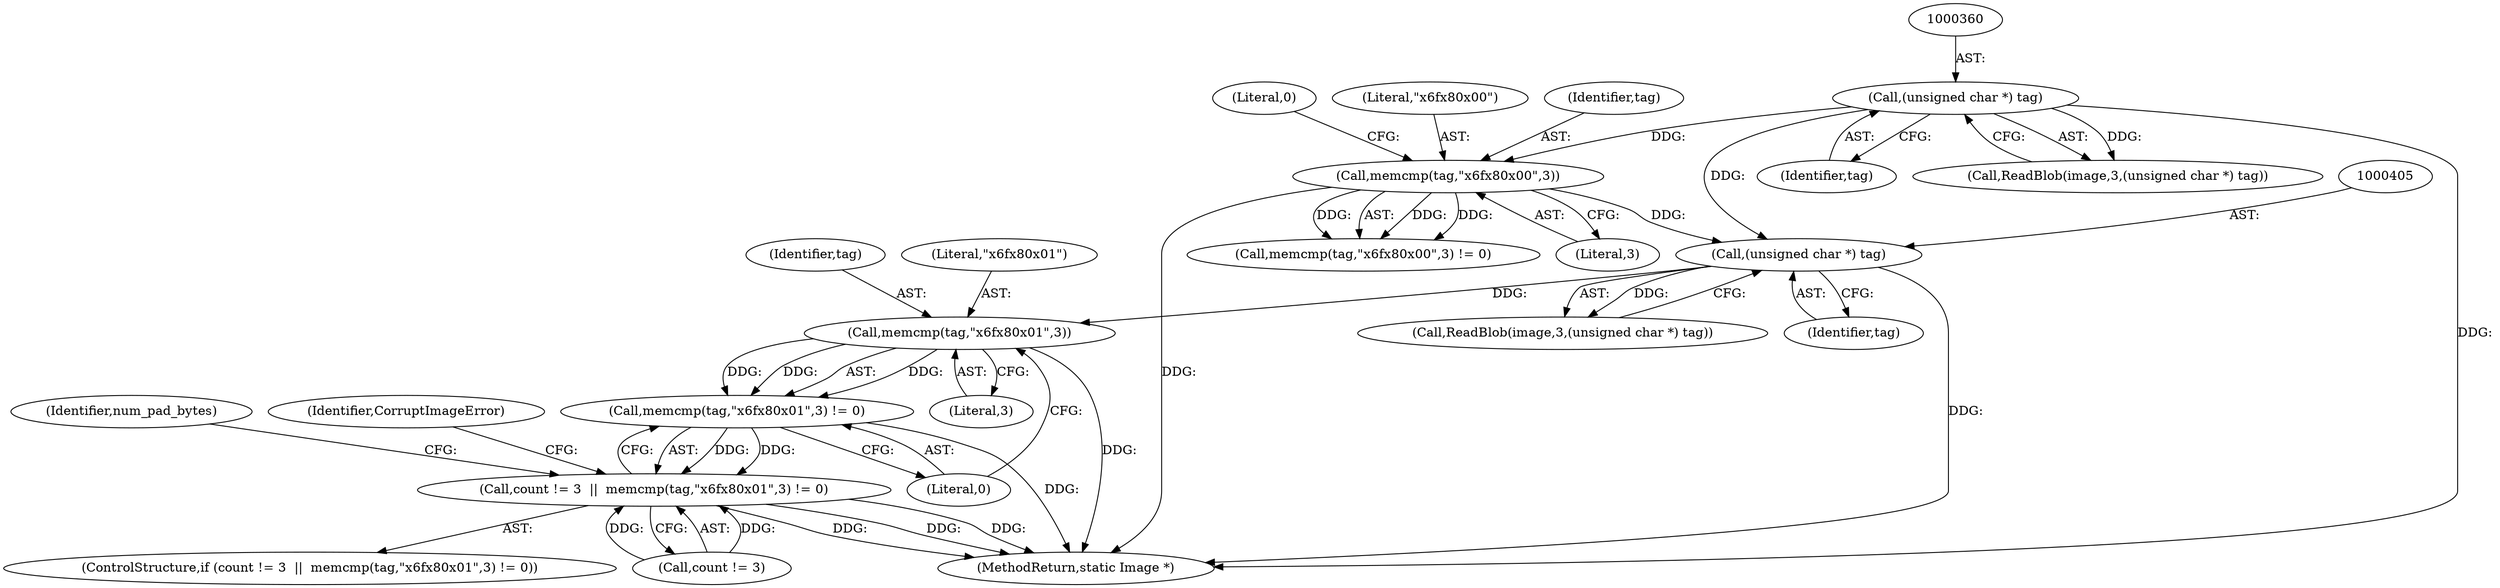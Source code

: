 digraph "0_ImageMagick_f6e9d0d9955e85bdd7540b251cd50d598dacc5e6_45@API" {
"1000413" [label="(Call,memcmp(tag,\"\x6f\x80\x01\",3))"];
"1000404" [label="(Call,(unsigned char *) tag)"];
"1000368" [label="(Call,memcmp(tag,\"\x6f\x80\x00\",3))"];
"1000359" [label="(Call,(unsigned char *) tag)"];
"1000412" [label="(Call,memcmp(tag,\"\x6f\x80\x01\",3) != 0)"];
"1000408" [label="(Call,count != 3  ||  memcmp(tag,\"\x6f\x80\x01\",3) != 0)"];
"1000361" [label="(Identifier,tag)"];
"1000422" [label="(Identifier,num_pad_bytes)"];
"1000372" [label="(Literal,0)"];
"1000404" [label="(Call,(unsigned char *) tag)"];
"1000419" [label="(Identifier,CorruptImageError)"];
"1000401" [label="(Call,ReadBlob(image,3,(unsigned char *) tag))"];
"1000414" [label="(Identifier,tag)"];
"1000370" [label="(Literal,\"\x6f\x80\x00\")"];
"1000412" [label="(Call,memcmp(tag,\"\x6f\x80\x01\",3) != 0)"];
"1000408" [label="(Call,count != 3  ||  memcmp(tag,\"\x6f\x80\x01\",3) != 0)"];
"1000415" [label="(Literal,\"\x6f\x80\x01\")"];
"1000406" [label="(Identifier,tag)"];
"1000356" [label="(Call,ReadBlob(image,3,(unsigned char *) tag))"];
"1000367" [label="(Call,memcmp(tag,\"\x6f\x80\x00\",3) != 0)"];
"1001251" [label="(MethodReturn,static Image *)"];
"1000371" [label="(Literal,3)"];
"1000417" [label="(Literal,0)"];
"1000407" [label="(ControlStructure,if (count != 3  ||  memcmp(tag,\"\x6f\x80\x01\",3) != 0))"];
"1000359" [label="(Call,(unsigned char *) tag)"];
"1000416" [label="(Literal,3)"];
"1000368" [label="(Call,memcmp(tag,\"\x6f\x80\x00\",3))"];
"1000369" [label="(Identifier,tag)"];
"1000413" [label="(Call,memcmp(tag,\"\x6f\x80\x01\",3))"];
"1000409" [label="(Call,count != 3)"];
"1000413" -> "1000412"  [label="AST: "];
"1000413" -> "1000416"  [label="CFG: "];
"1000414" -> "1000413"  [label="AST: "];
"1000415" -> "1000413"  [label="AST: "];
"1000416" -> "1000413"  [label="AST: "];
"1000417" -> "1000413"  [label="CFG: "];
"1000413" -> "1001251"  [label="DDG: "];
"1000413" -> "1000412"  [label="DDG: "];
"1000413" -> "1000412"  [label="DDG: "];
"1000413" -> "1000412"  [label="DDG: "];
"1000404" -> "1000413"  [label="DDG: "];
"1000404" -> "1000401"  [label="AST: "];
"1000404" -> "1000406"  [label="CFG: "];
"1000405" -> "1000404"  [label="AST: "];
"1000406" -> "1000404"  [label="AST: "];
"1000401" -> "1000404"  [label="CFG: "];
"1000404" -> "1001251"  [label="DDG: "];
"1000404" -> "1000401"  [label="DDG: "];
"1000368" -> "1000404"  [label="DDG: "];
"1000359" -> "1000404"  [label="DDG: "];
"1000368" -> "1000367"  [label="AST: "];
"1000368" -> "1000371"  [label="CFG: "];
"1000369" -> "1000368"  [label="AST: "];
"1000370" -> "1000368"  [label="AST: "];
"1000371" -> "1000368"  [label="AST: "];
"1000372" -> "1000368"  [label="CFG: "];
"1000368" -> "1001251"  [label="DDG: "];
"1000368" -> "1000367"  [label="DDG: "];
"1000368" -> "1000367"  [label="DDG: "];
"1000368" -> "1000367"  [label="DDG: "];
"1000359" -> "1000368"  [label="DDG: "];
"1000359" -> "1000356"  [label="AST: "];
"1000359" -> "1000361"  [label="CFG: "];
"1000360" -> "1000359"  [label="AST: "];
"1000361" -> "1000359"  [label="AST: "];
"1000356" -> "1000359"  [label="CFG: "];
"1000359" -> "1001251"  [label="DDG: "];
"1000359" -> "1000356"  [label="DDG: "];
"1000412" -> "1000408"  [label="AST: "];
"1000412" -> "1000417"  [label="CFG: "];
"1000417" -> "1000412"  [label="AST: "];
"1000408" -> "1000412"  [label="CFG: "];
"1000412" -> "1001251"  [label="DDG: "];
"1000412" -> "1000408"  [label="DDG: "];
"1000412" -> "1000408"  [label="DDG: "];
"1000408" -> "1000407"  [label="AST: "];
"1000408" -> "1000409"  [label="CFG: "];
"1000409" -> "1000408"  [label="AST: "];
"1000419" -> "1000408"  [label="CFG: "];
"1000422" -> "1000408"  [label="CFG: "];
"1000408" -> "1001251"  [label="DDG: "];
"1000408" -> "1001251"  [label="DDG: "];
"1000408" -> "1001251"  [label="DDG: "];
"1000409" -> "1000408"  [label="DDG: "];
"1000409" -> "1000408"  [label="DDG: "];
}
